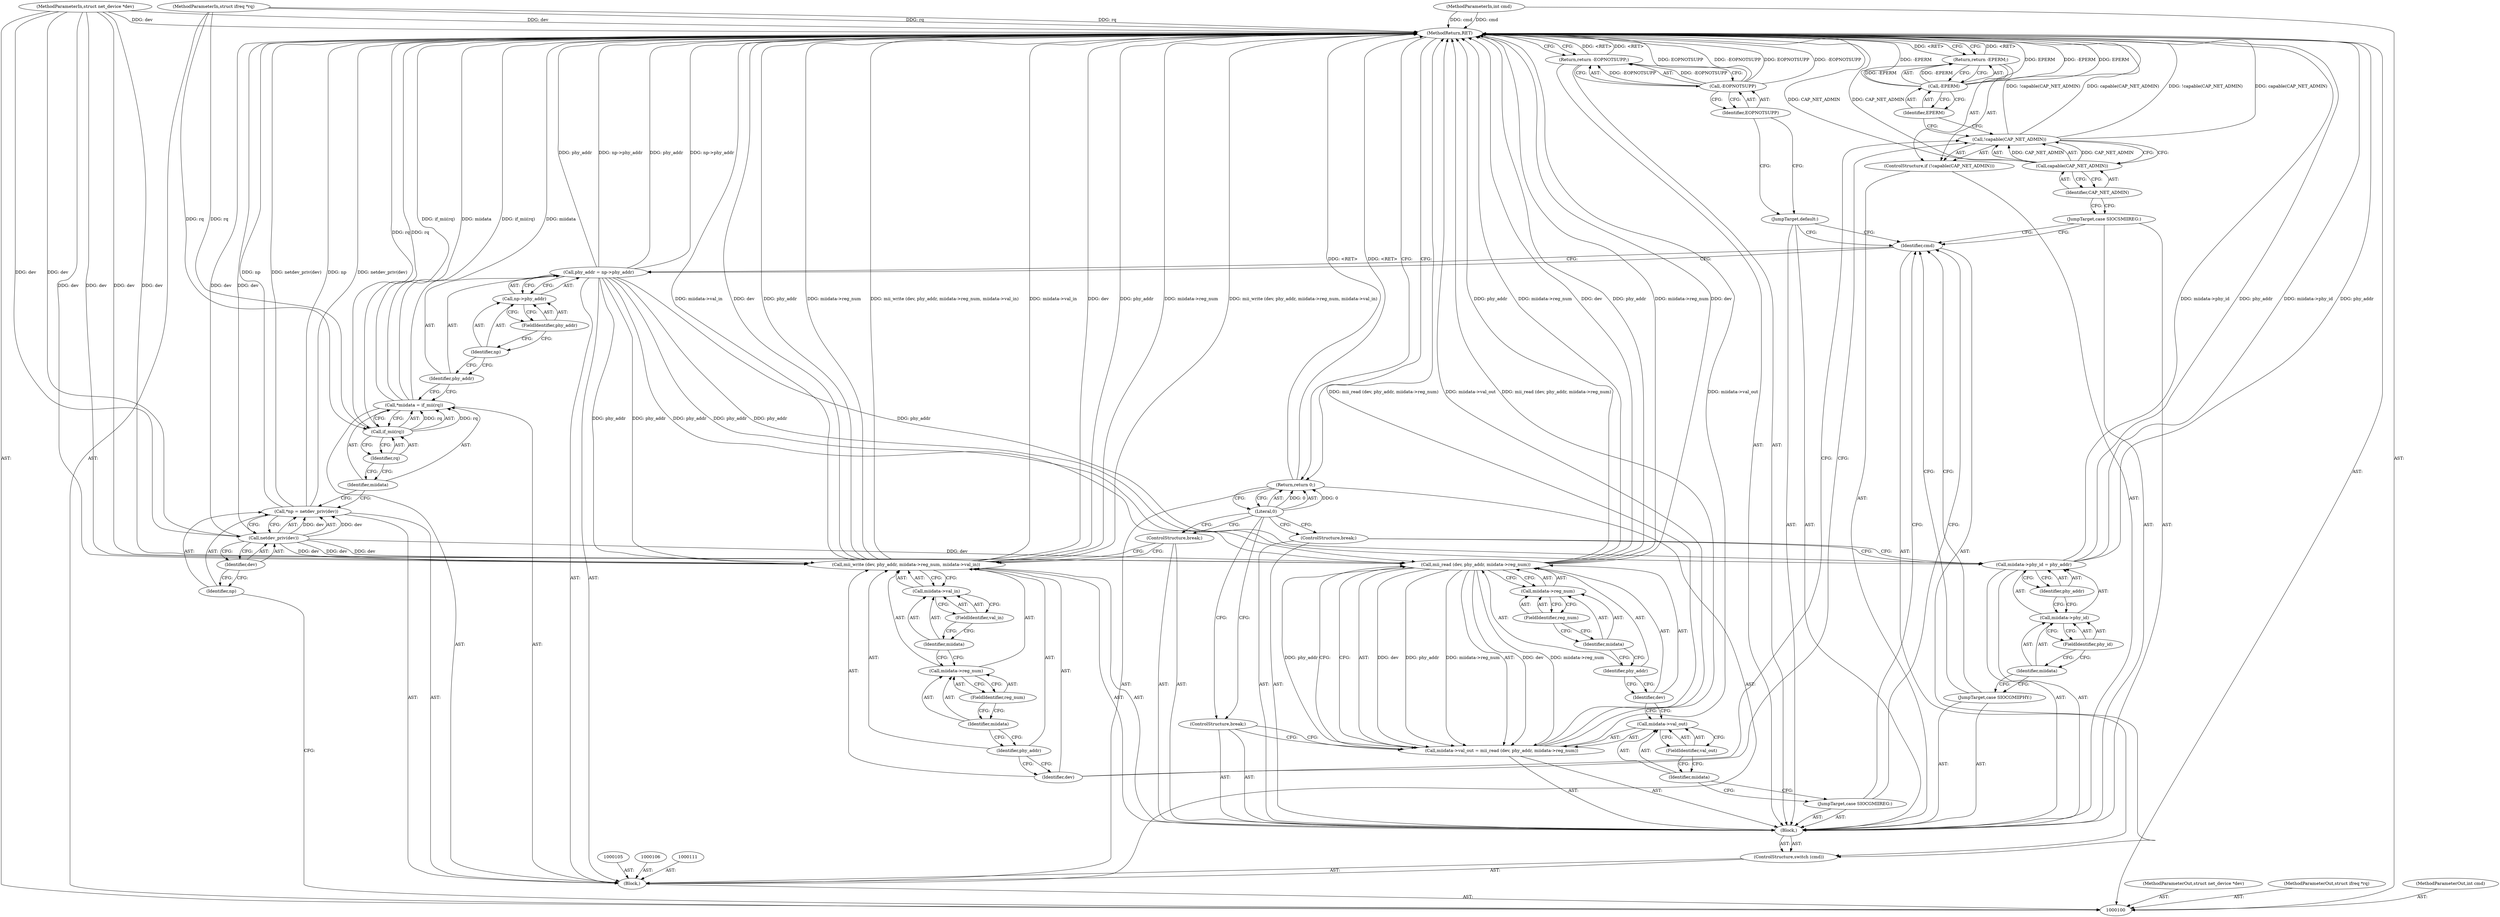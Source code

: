 digraph "0_linux_1bb57e940e1958e40d51f2078f50c3a96a9b2d75" {
"1000167" [label="(MethodReturn,RET)"];
"1000101" [label="(MethodParameterIn,struct net_device *dev)"];
"1000219" [label="(MethodParameterOut,struct net_device *dev)"];
"1000102" [label="(MethodParameterIn,struct ifreq *rq)"];
"1000220" [label="(MethodParameterOut,struct ifreq *rq)"];
"1000103" [label="(MethodParameterIn,int cmd)"];
"1000221" [label="(MethodParameterOut,int cmd)"];
"1000128" [label="(FieldIdentifier,phy_id)"];
"1000125" [label="(Call,miidata->phy_id = phy_addr)"];
"1000126" [label="(Call,miidata->phy_id)"];
"1000127" [label="(Identifier,miidata)"];
"1000129" [label="(Identifier,phy_addr)"];
"1000130" [label="(ControlStructure,break;)"];
"1000131" [label="(JumpTarget,case SIOCGMIIREG:)"];
"1000135" [label="(FieldIdentifier,val_out)"];
"1000132" [label="(Call,miidata->val_out = mii_read (dev, phy_addr, miidata->reg_num))"];
"1000133" [label="(Call,miidata->val_out)"];
"1000134" [label="(Identifier,miidata)"];
"1000136" [label="(Call,mii_read (dev, phy_addr, miidata->reg_num))"];
"1000137" [label="(Identifier,dev)"];
"1000138" [label="(Identifier,phy_addr)"];
"1000139" [label="(Call,miidata->reg_num)"];
"1000140" [label="(Identifier,miidata)"];
"1000141" [label="(FieldIdentifier,reg_num)"];
"1000142" [label="(ControlStructure,break;)"];
"1000143" [label="(JumpTarget,case SIOCSMIIREG:)"];
"1000147" [label="(Identifier,CAP_NET_ADMIN)"];
"1000144" [label="(ControlStructure,if (!capable(CAP_NET_ADMIN)))"];
"1000145" [label="(Call,!capable(CAP_NET_ADMIN))"];
"1000146" [label="(Call,capable(CAP_NET_ADMIN))"];
"1000149" [label="(Call,-EPERM)"];
"1000150" [label="(Identifier,EPERM)"];
"1000148" [label="(Return,return -EPERM;)"];
"1000152" [label="(Identifier,dev)"];
"1000153" [label="(Identifier,phy_addr)"];
"1000151" [label="(Call,mii_write (dev, phy_addr, miidata->reg_num, miidata->val_in))"];
"1000154" [label="(Call,miidata->reg_num)"];
"1000155" [label="(Identifier,miidata)"];
"1000156" [label="(FieldIdentifier,reg_num)"];
"1000157" [label="(Call,miidata->val_in)"];
"1000158" [label="(Identifier,miidata)"];
"1000159" [label="(FieldIdentifier,val_in)"];
"1000160" [label="(ControlStructure,break;)"];
"1000104" [label="(Block,)"];
"1000161" [label="(JumpTarget,default:)"];
"1000163" [label="(Call,-EOPNOTSUPP)"];
"1000164" [label="(Identifier,EOPNOTSUPP)"];
"1000162" [label="(Return,return -EOPNOTSUPP;)"];
"1000165" [label="(Return,return 0;)"];
"1000166" [label="(Literal,0)"];
"1000107" [label="(Call,*np = netdev_priv(dev))"];
"1000108" [label="(Identifier,np)"];
"1000109" [label="(Call,netdev_priv(dev))"];
"1000110" [label="(Identifier,dev)"];
"1000112" [label="(Call,*miidata = if_mii(rq))"];
"1000113" [label="(Identifier,miidata)"];
"1000114" [label="(Call,if_mii(rq))"];
"1000115" [label="(Identifier,rq)"];
"1000118" [label="(Call,np->phy_addr)"];
"1000119" [label="(Identifier,np)"];
"1000120" [label="(FieldIdentifier,phy_addr)"];
"1000116" [label="(Call,phy_addr = np->phy_addr)"];
"1000117" [label="(Identifier,phy_addr)"];
"1000122" [label="(Identifier,cmd)"];
"1000123" [label="(Block,)"];
"1000121" [label="(ControlStructure,switch (cmd))"];
"1000124" [label="(JumpTarget,case SIOCGMIIPHY:)"];
"1000167" -> "1000100"  [label="AST: "];
"1000167" -> "1000148"  [label="CFG: "];
"1000167" -> "1000162"  [label="CFG: "];
"1000167" -> "1000165"  [label="CFG: "];
"1000165" -> "1000167"  [label="DDG: <RET>"];
"1000162" -> "1000167"  [label="DDG: <RET>"];
"1000148" -> "1000167"  [label="DDG: <RET>"];
"1000116" -> "1000167"  [label="DDG: phy_addr"];
"1000116" -> "1000167"  [label="DDG: np->phy_addr"];
"1000107" -> "1000167"  [label="DDG: np"];
"1000107" -> "1000167"  [label="DDG: netdev_priv(dev)"];
"1000151" -> "1000167"  [label="DDG: miidata->val_in"];
"1000151" -> "1000167"  [label="DDG: dev"];
"1000151" -> "1000167"  [label="DDG: phy_addr"];
"1000151" -> "1000167"  [label="DDG: miidata->reg_num"];
"1000151" -> "1000167"  [label="DDG: mii_write (dev, phy_addr, miidata->reg_num, miidata->val_in)"];
"1000112" -> "1000167"  [label="DDG: if_mii(rq)"];
"1000112" -> "1000167"  [label="DDG: miidata"];
"1000114" -> "1000167"  [label="DDG: rq"];
"1000149" -> "1000167"  [label="DDG: -EPERM"];
"1000149" -> "1000167"  [label="DDG: EPERM"];
"1000136" -> "1000167"  [label="DDG: phy_addr"];
"1000136" -> "1000167"  [label="DDG: miidata->reg_num"];
"1000136" -> "1000167"  [label="DDG: dev"];
"1000163" -> "1000167"  [label="DDG: EOPNOTSUPP"];
"1000163" -> "1000167"  [label="DDG: -EOPNOTSUPP"];
"1000125" -> "1000167"  [label="DDG: miidata->phy_id"];
"1000125" -> "1000167"  [label="DDG: phy_addr"];
"1000103" -> "1000167"  [label="DDG: cmd"];
"1000132" -> "1000167"  [label="DDG: miidata->val_out"];
"1000132" -> "1000167"  [label="DDG: mii_read (dev, phy_addr, miidata->reg_num)"];
"1000102" -> "1000167"  [label="DDG: rq"];
"1000101" -> "1000167"  [label="DDG: dev"];
"1000109" -> "1000167"  [label="DDG: dev"];
"1000145" -> "1000167"  [label="DDG: !capable(CAP_NET_ADMIN)"];
"1000145" -> "1000167"  [label="DDG: capable(CAP_NET_ADMIN)"];
"1000146" -> "1000167"  [label="DDG: CAP_NET_ADMIN"];
"1000101" -> "1000100"  [label="AST: "];
"1000101" -> "1000167"  [label="DDG: dev"];
"1000101" -> "1000109"  [label="DDG: dev"];
"1000101" -> "1000136"  [label="DDG: dev"];
"1000101" -> "1000151"  [label="DDG: dev"];
"1000219" -> "1000100"  [label="AST: "];
"1000102" -> "1000100"  [label="AST: "];
"1000102" -> "1000167"  [label="DDG: rq"];
"1000102" -> "1000114"  [label="DDG: rq"];
"1000220" -> "1000100"  [label="AST: "];
"1000103" -> "1000100"  [label="AST: "];
"1000103" -> "1000167"  [label="DDG: cmd"];
"1000221" -> "1000100"  [label="AST: "];
"1000128" -> "1000126"  [label="AST: "];
"1000128" -> "1000127"  [label="CFG: "];
"1000126" -> "1000128"  [label="CFG: "];
"1000125" -> "1000123"  [label="AST: "];
"1000125" -> "1000129"  [label="CFG: "];
"1000126" -> "1000125"  [label="AST: "];
"1000129" -> "1000125"  [label="AST: "];
"1000130" -> "1000125"  [label="CFG: "];
"1000125" -> "1000167"  [label="DDG: miidata->phy_id"];
"1000125" -> "1000167"  [label="DDG: phy_addr"];
"1000116" -> "1000125"  [label="DDG: phy_addr"];
"1000126" -> "1000125"  [label="AST: "];
"1000126" -> "1000128"  [label="CFG: "];
"1000127" -> "1000126"  [label="AST: "];
"1000128" -> "1000126"  [label="AST: "];
"1000129" -> "1000126"  [label="CFG: "];
"1000127" -> "1000126"  [label="AST: "];
"1000127" -> "1000124"  [label="CFG: "];
"1000128" -> "1000127"  [label="CFG: "];
"1000129" -> "1000125"  [label="AST: "];
"1000129" -> "1000126"  [label="CFG: "];
"1000125" -> "1000129"  [label="CFG: "];
"1000130" -> "1000123"  [label="AST: "];
"1000130" -> "1000125"  [label="CFG: "];
"1000166" -> "1000130"  [label="CFG: "];
"1000131" -> "1000123"  [label="AST: "];
"1000131" -> "1000122"  [label="CFG: "];
"1000134" -> "1000131"  [label="CFG: "];
"1000135" -> "1000133"  [label="AST: "];
"1000135" -> "1000134"  [label="CFG: "];
"1000133" -> "1000135"  [label="CFG: "];
"1000132" -> "1000123"  [label="AST: "];
"1000132" -> "1000136"  [label="CFG: "];
"1000133" -> "1000132"  [label="AST: "];
"1000136" -> "1000132"  [label="AST: "];
"1000142" -> "1000132"  [label="CFG: "];
"1000132" -> "1000167"  [label="DDG: miidata->val_out"];
"1000132" -> "1000167"  [label="DDG: mii_read (dev, phy_addr, miidata->reg_num)"];
"1000136" -> "1000132"  [label="DDG: dev"];
"1000136" -> "1000132"  [label="DDG: phy_addr"];
"1000136" -> "1000132"  [label="DDG: miidata->reg_num"];
"1000133" -> "1000132"  [label="AST: "];
"1000133" -> "1000135"  [label="CFG: "];
"1000134" -> "1000133"  [label="AST: "];
"1000135" -> "1000133"  [label="AST: "];
"1000137" -> "1000133"  [label="CFG: "];
"1000134" -> "1000133"  [label="AST: "];
"1000134" -> "1000131"  [label="CFG: "];
"1000135" -> "1000134"  [label="CFG: "];
"1000136" -> "1000132"  [label="AST: "];
"1000136" -> "1000139"  [label="CFG: "];
"1000137" -> "1000136"  [label="AST: "];
"1000138" -> "1000136"  [label="AST: "];
"1000139" -> "1000136"  [label="AST: "];
"1000132" -> "1000136"  [label="CFG: "];
"1000136" -> "1000167"  [label="DDG: phy_addr"];
"1000136" -> "1000167"  [label="DDG: miidata->reg_num"];
"1000136" -> "1000167"  [label="DDG: dev"];
"1000136" -> "1000132"  [label="DDG: dev"];
"1000136" -> "1000132"  [label="DDG: phy_addr"];
"1000136" -> "1000132"  [label="DDG: miidata->reg_num"];
"1000109" -> "1000136"  [label="DDG: dev"];
"1000101" -> "1000136"  [label="DDG: dev"];
"1000116" -> "1000136"  [label="DDG: phy_addr"];
"1000137" -> "1000136"  [label="AST: "];
"1000137" -> "1000133"  [label="CFG: "];
"1000138" -> "1000137"  [label="CFG: "];
"1000138" -> "1000136"  [label="AST: "];
"1000138" -> "1000137"  [label="CFG: "];
"1000140" -> "1000138"  [label="CFG: "];
"1000139" -> "1000136"  [label="AST: "];
"1000139" -> "1000141"  [label="CFG: "];
"1000140" -> "1000139"  [label="AST: "];
"1000141" -> "1000139"  [label="AST: "];
"1000136" -> "1000139"  [label="CFG: "];
"1000140" -> "1000139"  [label="AST: "];
"1000140" -> "1000138"  [label="CFG: "];
"1000141" -> "1000140"  [label="CFG: "];
"1000141" -> "1000139"  [label="AST: "];
"1000141" -> "1000140"  [label="CFG: "];
"1000139" -> "1000141"  [label="CFG: "];
"1000142" -> "1000123"  [label="AST: "];
"1000142" -> "1000132"  [label="CFG: "];
"1000166" -> "1000142"  [label="CFG: "];
"1000143" -> "1000123"  [label="AST: "];
"1000143" -> "1000122"  [label="CFG: "];
"1000147" -> "1000143"  [label="CFG: "];
"1000147" -> "1000146"  [label="AST: "];
"1000147" -> "1000143"  [label="CFG: "];
"1000146" -> "1000147"  [label="CFG: "];
"1000144" -> "1000123"  [label="AST: "];
"1000145" -> "1000144"  [label="AST: "];
"1000148" -> "1000144"  [label="AST: "];
"1000145" -> "1000144"  [label="AST: "];
"1000145" -> "1000146"  [label="CFG: "];
"1000146" -> "1000145"  [label="AST: "];
"1000150" -> "1000145"  [label="CFG: "];
"1000152" -> "1000145"  [label="CFG: "];
"1000145" -> "1000167"  [label="DDG: !capable(CAP_NET_ADMIN)"];
"1000145" -> "1000167"  [label="DDG: capable(CAP_NET_ADMIN)"];
"1000146" -> "1000145"  [label="DDG: CAP_NET_ADMIN"];
"1000146" -> "1000145"  [label="AST: "];
"1000146" -> "1000147"  [label="CFG: "];
"1000147" -> "1000146"  [label="AST: "];
"1000145" -> "1000146"  [label="CFG: "];
"1000146" -> "1000167"  [label="DDG: CAP_NET_ADMIN"];
"1000146" -> "1000145"  [label="DDG: CAP_NET_ADMIN"];
"1000149" -> "1000148"  [label="AST: "];
"1000149" -> "1000150"  [label="CFG: "];
"1000150" -> "1000149"  [label="AST: "];
"1000148" -> "1000149"  [label="CFG: "];
"1000149" -> "1000167"  [label="DDG: -EPERM"];
"1000149" -> "1000167"  [label="DDG: EPERM"];
"1000149" -> "1000148"  [label="DDG: -EPERM"];
"1000150" -> "1000149"  [label="AST: "];
"1000150" -> "1000145"  [label="CFG: "];
"1000149" -> "1000150"  [label="CFG: "];
"1000148" -> "1000144"  [label="AST: "];
"1000148" -> "1000149"  [label="CFG: "];
"1000149" -> "1000148"  [label="AST: "];
"1000167" -> "1000148"  [label="CFG: "];
"1000148" -> "1000167"  [label="DDG: <RET>"];
"1000149" -> "1000148"  [label="DDG: -EPERM"];
"1000152" -> "1000151"  [label="AST: "];
"1000152" -> "1000145"  [label="CFG: "];
"1000153" -> "1000152"  [label="CFG: "];
"1000153" -> "1000151"  [label="AST: "];
"1000153" -> "1000152"  [label="CFG: "];
"1000155" -> "1000153"  [label="CFG: "];
"1000151" -> "1000123"  [label="AST: "];
"1000151" -> "1000157"  [label="CFG: "];
"1000152" -> "1000151"  [label="AST: "];
"1000153" -> "1000151"  [label="AST: "];
"1000154" -> "1000151"  [label="AST: "];
"1000157" -> "1000151"  [label="AST: "];
"1000160" -> "1000151"  [label="CFG: "];
"1000151" -> "1000167"  [label="DDG: miidata->val_in"];
"1000151" -> "1000167"  [label="DDG: dev"];
"1000151" -> "1000167"  [label="DDG: phy_addr"];
"1000151" -> "1000167"  [label="DDG: miidata->reg_num"];
"1000151" -> "1000167"  [label="DDG: mii_write (dev, phy_addr, miidata->reg_num, miidata->val_in)"];
"1000109" -> "1000151"  [label="DDG: dev"];
"1000101" -> "1000151"  [label="DDG: dev"];
"1000116" -> "1000151"  [label="DDG: phy_addr"];
"1000154" -> "1000151"  [label="AST: "];
"1000154" -> "1000156"  [label="CFG: "];
"1000155" -> "1000154"  [label="AST: "];
"1000156" -> "1000154"  [label="AST: "];
"1000158" -> "1000154"  [label="CFG: "];
"1000155" -> "1000154"  [label="AST: "];
"1000155" -> "1000153"  [label="CFG: "];
"1000156" -> "1000155"  [label="CFG: "];
"1000156" -> "1000154"  [label="AST: "];
"1000156" -> "1000155"  [label="CFG: "];
"1000154" -> "1000156"  [label="CFG: "];
"1000157" -> "1000151"  [label="AST: "];
"1000157" -> "1000159"  [label="CFG: "];
"1000158" -> "1000157"  [label="AST: "];
"1000159" -> "1000157"  [label="AST: "];
"1000151" -> "1000157"  [label="CFG: "];
"1000158" -> "1000157"  [label="AST: "];
"1000158" -> "1000154"  [label="CFG: "];
"1000159" -> "1000158"  [label="CFG: "];
"1000159" -> "1000157"  [label="AST: "];
"1000159" -> "1000158"  [label="CFG: "];
"1000157" -> "1000159"  [label="CFG: "];
"1000160" -> "1000123"  [label="AST: "];
"1000160" -> "1000151"  [label="CFG: "];
"1000166" -> "1000160"  [label="CFG: "];
"1000104" -> "1000100"  [label="AST: "];
"1000105" -> "1000104"  [label="AST: "];
"1000106" -> "1000104"  [label="AST: "];
"1000107" -> "1000104"  [label="AST: "];
"1000111" -> "1000104"  [label="AST: "];
"1000112" -> "1000104"  [label="AST: "];
"1000116" -> "1000104"  [label="AST: "];
"1000121" -> "1000104"  [label="AST: "];
"1000165" -> "1000104"  [label="AST: "];
"1000161" -> "1000123"  [label="AST: "];
"1000161" -> "1000122"  [label="CFG: "];
"1000164" -> "1000161"  [label="CFG: "];
"1000163" -> "1000162"  [label="AST: "];
"1000163" -> "1000164"  [label="CFG: "];
"1000164" -> "1000163"  [label="AST: "];
"1000162" -> "1000163"  [label="CFG: "];
"1000163" -> "1000167"  [label="DDG: EOPNOTSUPP"];
"1000163" -> "1000167"  [label="DDG: -EOPNOTSUPP"];
"1000163" -> "1000162"  [label="DDG: -EOPNOTSUPP"];
"1000164" -> "1000163"  [label="AST: "];
"1000164" -> "1000161"  [label="CFG: "];
"1000163" -> "1000164"  [label="CFG: "];
"1000162" -> "1000123"  [label="AST: "];
"1000162" -> "1000163"  [label="CFG: "];
"1000163" -> "1000162"  [label="AST: "];
"1000167" -> "1000162"  [label="CFG: "];
"1000162" -> "1000167"  [label="DDG: <RET>"];
"1000163" -> "1000162"  [label="DDG: -EOPNOTSUPP"];
"1000165" -> "1000104"  [label="AST: "];
"1000165" -> "1000166"  [label="CFG: "];
"1000166" -> "1000165"  [label="AST: "];
"1000167" -> "1000165"  [label="CFG: "];
"1000165" -> "1000167"  [label="DDG: <RET>"];
"1000166" -> "1000165"  [label="DDG: 0"];
"1000166" -> "1000165"  [label="AST: "];
"1000166" -> "1000130"  [label="CFG: "];
"1000166" -> "1000142"  [label="CFG: "];
"1000166" -> "1000160"  [label="CFG: "];
"1000165" -> "1000166"  [label="CFG: "];
"1000166" -> "1000165"  [label="DDG: 0"];
"1000107" -> "1000104"  [label="AST: "];
"1000107" -> "1000109"  [label="CFG: "];
"1000108" -> "1000107"  [label="AST: "];
"1000109" -> "1000107"  [label="AST: "];
"1000113" -> "1000107"  [label="CFG: "];
"1000107" -> "1000167"  [label="DDG: np"];
"1000107" -> "1000167"  [label="DDG: netdev_priv(dev)"];
"1000109" -> "1000107"  [label="DDG: dev"];
"1000108" -> "1000107"  [label="AST: "];
"1000108" -> "1000100"  [label="CFG: "];
"1000110" -> "1000108"  [label="CFG: "];
"1000109" -> "1000107"  [label="AST: "];
"1000109" -> "1000110"  [label="CFG: "];
"1000110" -> "1000109"  [label="AST: "];
"1000107" -> "1000109"  [label="CFG: "];
"1000109" -> "1000167"  [label="DDG: dev"];
"1000109" -> "1000107"  [label="DDG: dev"];
"1000101" -> "1000109"  [label="DDG: dev"];
"1000109" -> "1000136"  [label="DDG: dev"];
"1000109" -> "1000151"  [label="DDG: dev"];
"1000110" -> "1000109"  [label="AST: "];
"1000110" -> "1000108"  [label="CFG: "];
"1000109" -> "1000110"  [label="CFG: "];
"1000112" -> "1000104"  [label="AST: "];
"1000112" -> "1000114"  [label="CFG: "];
"1000113" -> "1000112"  [label="AST: "];
"1000114" -> "1000112"  [label="AST: "];
"1000117" -> "1000112"  [label="CFG: "];
"1000112" -> "1000167"  [label="DDG: if_mii(rq)"];
"1000112" -> "1000167"  [label="DDG: miidata"];
"1000114" -> "1000112"  [label="DDG: rq"];
"1000113" -> "1000112"  [label="AST: "];
"1000113" -> "1000107"  [label="CFG: "];
"1000115" -> "1000113"  [label="CFG: "];
"1000114" -> "1000112"  [label="AST: "];
"1000114" -> "1000115"  [label="CFG: "];
"1000115" -> "1000114"  [label="AST: "];
"1000112" -> "1000114"  [label="CFG: "];
"1000114" -> "1000167"  [label="DDG: rq"];
"1000114" -> "1000112"  [label="DDG: rq"];
"1000102" -> "1000114"  [label="DDG: rq"];
"1000115" -> "1000114"  [label="AST: "];
"1000115" -> "1000113"  [label="CFG: "];
"1000114" -> "1000115"  [label="CFG: "];
"1000118" -> "1000116"  [label="AST: "];
"1000118" -> "1000120"  [label="CFG: "];
"1000119" -> "1000118"  [label="AST: "];
"1000120" -> "1000118"  [label="AST: "];
"1000116" -> "1000118"  [label="CFG: "];
"1000119" -> "1000118"  [label="AST: "];
"1000119" -> "1000117"  [label="CFG: "];
"1000120" -> "1000119"  [label="CFG: "];
"1000120" -> "1000118"  [label="AST: "];
"1000120" -> "1000119"  [label="CFG: "];
"1000118" -> "1000120"  [label="CFG: "];
"1000116" -> "1000104"  [label="AST: "];
"1000116" -> "1000118"  [label="CFG: "];
"1000117" -> "1000116"  [label="AST: "];
"1000118" -> "1000116"  [label="AST: "];
"1000122" -> "1000116"  [label="CFG: "];
"1000116" -> "1000167"  [label="DDG: phy_addr"];
"1000116" -> "1000167"  [label="DDG: np->phy_addr"];
"1000116" -> "1000125"  [label="DDG: phy_addr"];
"1000116" -> "1000136"  [label="DDG: phy_addr"];
"1000116" -> "1000151"  [label="DDG: phy_addr"];
"1000117" -> "1000116"  [label="AST: "];
"1000117" -> "1000112"  [label="CFG: "];
"1000119" -> "1000117"  [label="CFG: "];
"1000122" -> "1000121"  [label="AST: "];
"1000122" -> "1000116"  [label="CFG: "];
"1000124" -> "1000122"  [label="CFG: "];
"1000131" -> "1000122"  [label="CFG: "];
"1000143" -> "1000122"  [label="CFG: "];
"1000161" -> "1000122"  [label="CFG: "];
"1000123" -> "1000121"  [label="AST: "];
"1000124" -> "1000123"  [label="AST: "];
"1000125" -> "1000123"  [label="AST: "];
"1000130" -> "1000123"  [label="AST: "];
"1000131" -> "1000123"  [label="AST: "];
"1000132" -> "1000123"  [label="AST: "];
"1000142" -> "1000123"  [label="AST: "];
"1000143" -> "1000123"  [label="AST: "];
"1000144" -> "1000123"  [label="AST: "];
"1000151" -> "1000123"  [label="AST: "];
"1000160" -> "1000123"  [label="AST: "];
"1000161" -> "1000123"  [label="AST: "];
"1000162" -> "1000123"  [label="AST: "];
"1000121" -> "1000104"  [label="AST: "];
"1000122" -> "1000121"  [label="AST: "];
"1000123" -> "1000121"  [label="AST: "];
"1000124" -> "1000123"  [label="AST: "];
"1000124" -> "1000122"  [label="CFG: "];
"1000127" -> "1000124"  [label="CFG: "];
}
